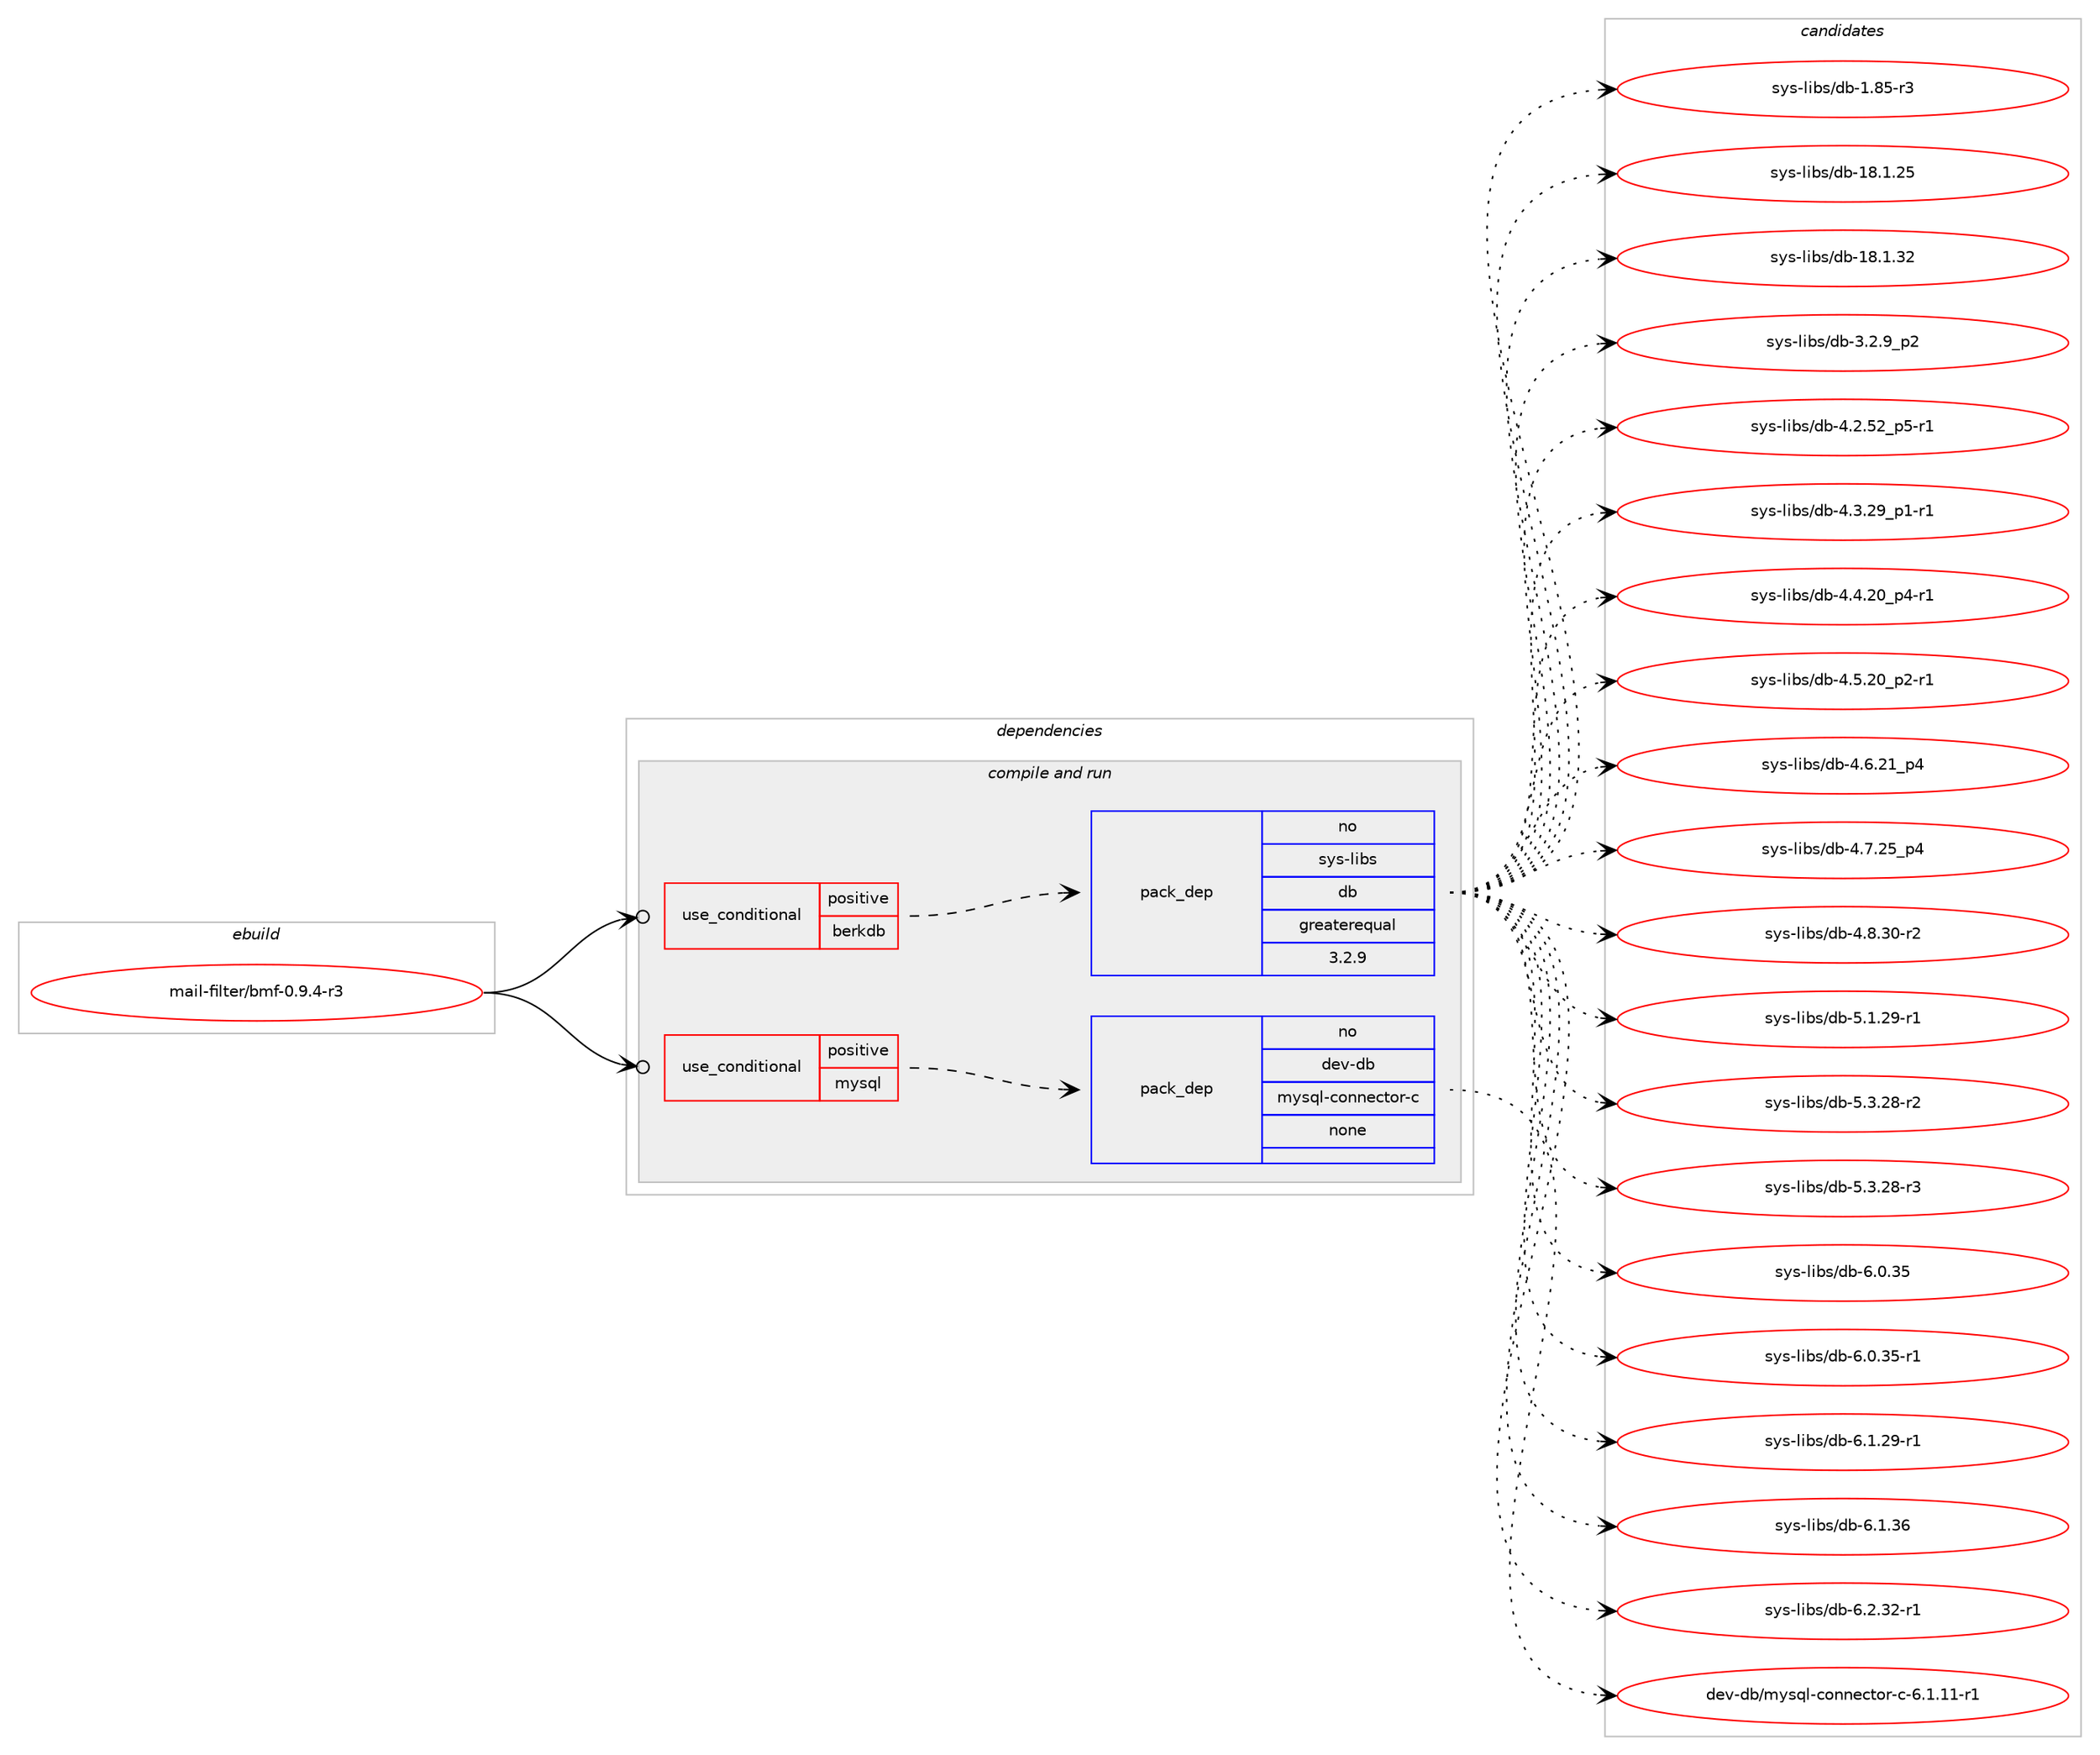 digraph prolog {

# *************
# Graph options
# *************

newrank=true;
concentrate=true;
compound=true;
graph [rankdir=LR,fontname=Helvetica,fontsize=10,ranksep=1.5];#, ranksep=2.5, nodesep=0.2];
edge  [arrowhead=vee];
node  [fontname=Helvetica,fontsize=10];

# **********
# The ebuild
# **********

subgraph cluster_leftcol {
color=gray;
rank=same;
label=<<i>ebuild</i>>;
id [label="mail-filter/bmf-0.9.4-r3", color=red, width=4, href="../mail-filter/bmf-0.9.4-r3.svg"];
}

# ****************
# The dependencies
# ****************

subgraph cluster_midcol {
color=gray;
label=<<i>dependencies</i>>;
subgraph cluster_compile {
fillcolor="#eeeeee";
style=filled;
label=<<i>compile</i>>;
}
subgraph cluster_compileandrun {
fillcolor="#eeeeee";
style=filled;
label=<<i>compile and run</i>>;
subgraph cond430816 {
dependency1595132 [label=<<TABLE BORDER="0" CELLBORDER="1" CELLSPACING="0" CELLPADDING="4"><TR><TD ROWSPAN="3" CELLPADDING="10">use_conditional</TD></TR><TR><TD>positive</TD></TR><TR><TD>berkdb</TD></TR></TABLE>>, shape=none, color=red];
subgraph pack1139229 {
dependency1595133 [label=<<TABLE BORDER="0" CELLBORDER="1" CELLSPACING="0" CELLPADDING="4" WIDTH="220"><TR><TD ROWSPAN="6" CELLPADDING="30">pack_dep</TD></TR><TR><TD WIDTH="110">no</TD></TR><TR><TD>sys-libs</TD></TR><TR><TD>db</TD></TR><TR><TD>greaterequal</TD></TR><TR><TD>3.2.9</TD></TR></TABLE>>, shape=none, color=blue];
}
dependency1595132:e -> dependency1595133:w [weight=20,style="dashed",arrowhead="vee"];
}
id:e -> dependency1595132:w [weight=20,style="solid",arrowhead="odotvee"];
subgraph cond430817 {
dependency1595134 [label=<<TABLE BORDER="0" CELLBORDER="1" CELLSPACING="0" CELLPADDING="4"><TR><TD ROWSPAN="3" CELLPADDING="10">use_conditional</TD></TR><TR><TD>positive</TD></TR><TR><TD>mysql</TD></TR></TABLE>>, shape=none, color=red];
subgraph pack1139230 {
dependency1595135 [label=<<TABLE BORDER="0" CELLBORDER="1" CELLSPACING="0" CELLPADDING="4" WIDTH="220"><TR><TD ROWSPAN="6" CELLPADDING="30">pack_dep</TD></TR><TR><TD WIDTH="110">no</TD></TR><TR><TD>dev-db</TD></TR><TR><TD>mysql-connector-c</TD></TR><TR><TD>none</TD></TR><TR><TD></TD></TR></TABLE>>, shape=none, color=blue];
}
dependency1595134:e -> dependency1595135:w [weight=20,style="dashed",arrowhead="vee"];
}
id:e -> dependency1595134:w [weight=20,style="solid",arrowhead="odotvee"];
}
subgraph cluster_run {
fillcolor="#eeeeee";
style=filled;
label=<<i>run</i>>;
}
}

# **************
# The candidates
# **************

subgraph cluster_choices {
rank=same;
color=gray;
label=<<i>candidates</i>>;

subgraph choice1139229 {
color=black;
nodesep=1;
choice1151211154510810598115471009845494656534511451 [label="sys-libs/db-1.85-r3", color=red, width=4,href="../sys-libs/db-1.85-r3.svg"];
choice115121115451081059811547100984549564649465053 [label="sys-libs/db-18.1.25", color=red, width=4,href="../sys-libs/db-18.1.25.svg"];
choice115121115451081059811547100984549564649465150 [label="sys-libs/db-18.1.32", color=red, width=4,href="../sys-libs/db-18.1.32.svg"];
choice115121115451081059811547100984551465046579511250 [label="sys-libs/db-3.2.9_p2", color=red, width=4,href="../sys-libs/db-3.2.9_p2.svg"];
choice115121115451081059811547100984552465046535095112534511449 [label="sys-libs/db-4.2.52_p5-r1", color=red, width=4,href="../sys-libs/db-4.2.52_p5-r1.svg"];
choice115121115451081059811547100984552465146505795112494511449 [label="sys-libs/db-4.3.29_p1-r1", color=red, width=4,href="../sys-libs/db-4.3.29_p1-r1.svg"];
choice115121115451081059811547100984552465246504895112524511449 [label="sys-libs/db-4.4.20_p4-r1", color=red, width=4,href="../sys-libs/db-4.4.20_p4-r1.svg"];
choice115121115451081059811547100984552465346504895112504511449 [label="sys-libs/db-4.5.20_p2-r1", color=red, width=4,href="../sys-libs/db-4.5.20_p2-r1.svg"];
choice11512111545108105981154710098455246544650499511252 [label="sys-libs/db-4.6.21_p4", color=red, width=4,href="../sys-libs/db-4.6.21_p4.svg"];
choice11512111545108105981154710098455246554650539511252 [label="sys-libs/db-4.7.25_p4", color=red, width=4,href="../sys-libs/db-4.7.25_p4.svg"];
choice11512111545108105981154710098455246564651484511450 [label="sys-libs/db-4.8.30-r2", color=red, width=4,href="../sys-libs/db-4.8.30-r2.svg"];
choice11512111545108105981154710098455346494650574511449 [label="sys-libs/db-5.1.29-r1", color=red, width=4,href="../sys-libs/db-5.1.29-r1.svg"];
choice11512111545108105981154710098455346514650564511450 [label="sys-libs/db-5.3.28-r2", color=red, width=4,href="../sys-libs/db-5.3.28-r2.svg"];
choice11512111545108105981154710098455346514650564511451 [label="sys-libs/db-5.3.28-r3", color=red, width=4,href="../sys-libs/db-5.3.28-r3.svg"];
choice1151211154510810598115471009845544648465153 [label="sys-libs/db-6.0.35", color=red, width=4,href="../sys-libs/db-6.0.35.svg"];
choice11512111545108105981154710098455446484651534511449 [label="sys-libs/db-6.0.35-r1", color=red, width=4,href="../sys-libs/db-6.0.35-r1.svg"];
choice11512111545108105981154710098455446494650574511449 [label="sys-libs/db-6.1.29-r1", color=red, width=4,href="../sys-libs/db-6.1.29-r1.svg"];
choice1151211154510810598115471009845544649465154 [label="sys-libs/db-6.1.36", color=red, width=4,href="../sys-libs/db-6.1.36.svg"];
choice11512111545108105981154710098455446504651504511449 [label="sys-libs/db-6.2.32-r1", color=red, width=4,href="../sys-libs/db-6.2.32-r1.svg"];
dependency1595133:e -> choice1151211154510810598115471009845494656534511451:w [style=dotted,weight="100"];
dependency1595133:e -> choice115121115451081059811547100984549564649465053:w [style=dotted,weight="100"];
dependency1595133:e -> choice115121115451081059811547100984549564649465150:w [style=dotted,weight="100"];
dependency1595133:e -> choice115121115451081059811547100984551465046579511250:w [style=dotted,weight="100"];
dependency1595133:e -> choice115121115451081059811547100984552465046535095112534511449:w [style=dotted,weight="100"];
dependency1595133:e -> choice115121115451081059811547100984552465146505795112494511449:w [style=dotted,weight="100"];
dependency1595133:e -> choice115121115451081059811547100984552465246504895112524511449:w [style=dotted,weight="100"];
dependency1595133:e -> choice115121115451081059811547100984552465346504895112504511449:w [style=dotted,weight="100"];
dependency1595133:e -> choice11512111545108105981154710098455246544650499511252:w [style=dotted,weight="100"];
dependency1595133:e -> choice11512111545108105981154710098455246554650539511252:w [style=dotted,weight="100"];
dependency1595133:e -> choice11512111545108105981154710098455246564651484511450:w [style=dotted,weight="100"];
dependency1595133:e -> choice11512111545108105981154710098455346494650574511449:w [style=dotted,weight="100"];
dependency1595133:e -> choice11512111545108105981154710098455346514650564511450:w [style=dotted,weight="100"];
dependency1595133:e -> choice11512111545108105981154710098455346514650564511451:w [style=dotted,weight="100"];
dependency1595133:e -> choice1151211154510810598115471009845544648465153:w [style=dotted,weight="100"];
dependency1595133:e -> choice11512111545108105981154710098455446484651534511449:w [style=dotted,weight="100"];
dependency1595133:e -> choice11512111545108105981154710098455446494650574511449:w [style=dotted,weight="100"];
dependency1595133:e -> choice1151211154510810598115471009845544649465154:w [style=dotted,weight="100"];
dependency1595133:e -> choice11512111545108105981154710098455446504651504511449:w [style=dotted,weight="100"];
}
subgraph choice1139230 {
color=black;
nodesep=1;
choice1001011184510098471091211151131084599111110110101991161111144599455446494649494511449 [label="dev-db/mysql-connector-c-6.1.11-r1", color=red, width=4,href="../dev-db/mysql-connector-c-6.1.11-r1.svg"];
dependency1595135:e -> choice1001011184510098471091211151131084599111110110101991161111144599455446494649494511449:w [style=dotted,weight="100"];
}
}

}

